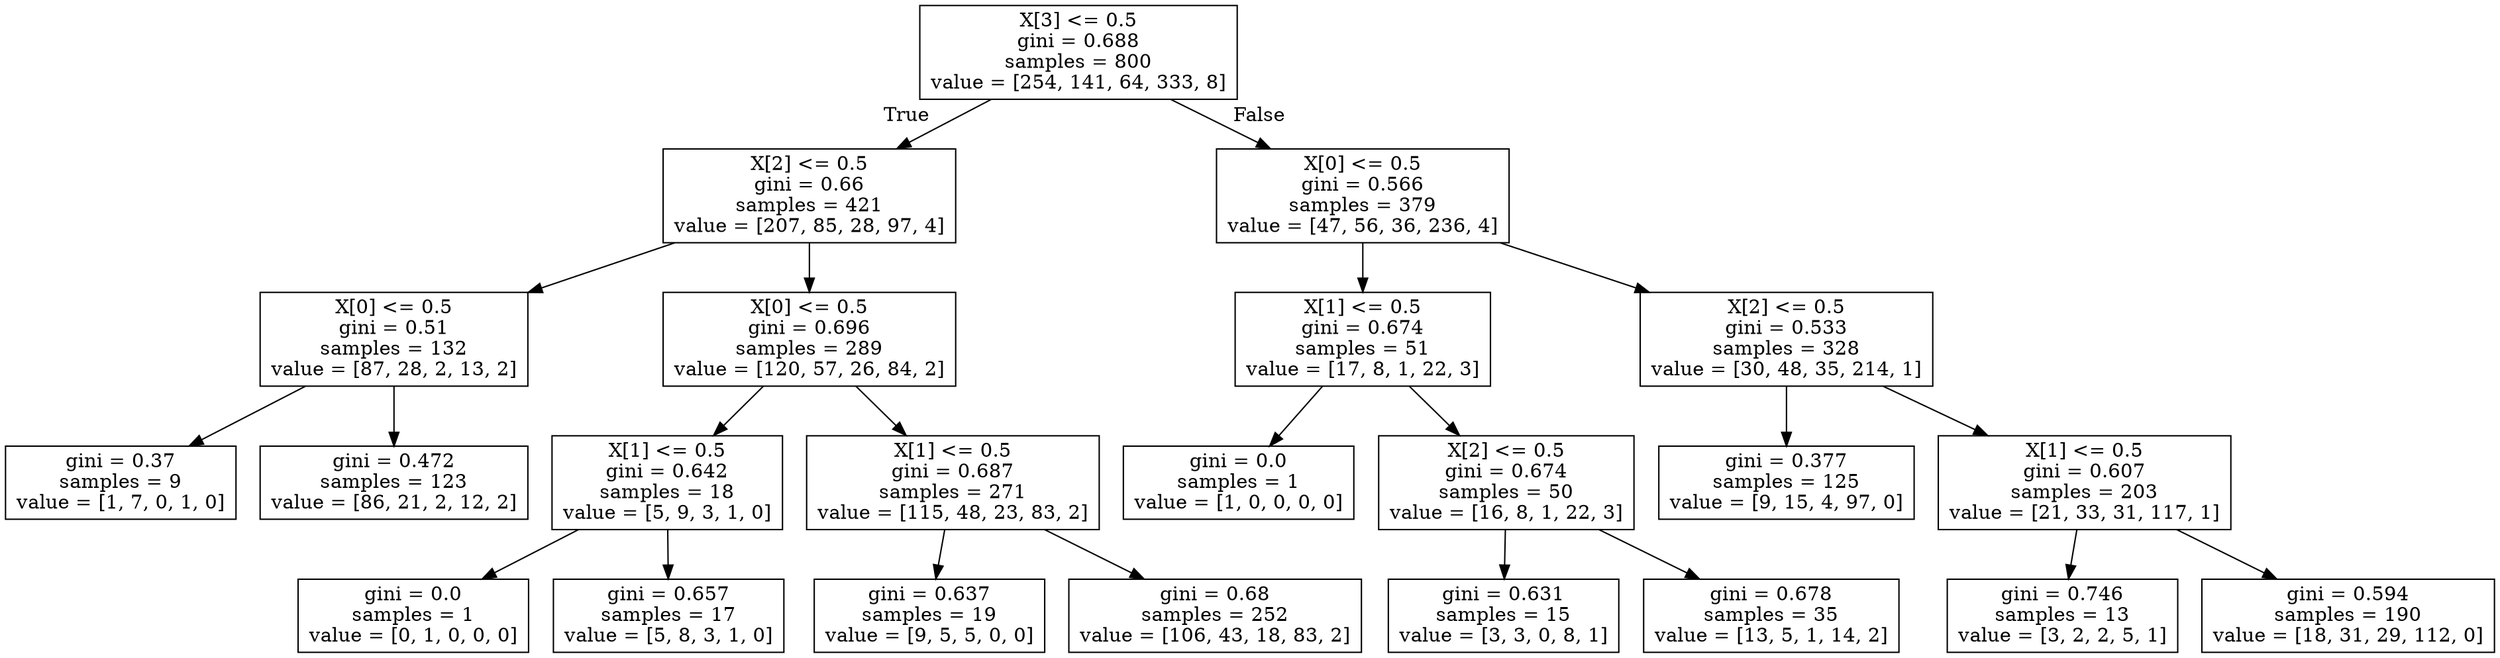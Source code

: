 digraph Tree {
node [shape=box] ;
0 [label="X[3] <= 0.5\ngini = 0.688\nsamples = 800\nvalue = [254, 141, 64, 333, 8]"] ;
1 [label="X[2] <= 0.5\ngini = 0.66\nsamples = 421\nvalue = [207, 85, 28, 97, 4]"] ;
0 -> 1 [labeldistance=2.5, labelangle=45, headlabel="True"] ;
2 [label="X[0] <= 0.5\ngini = 0.51\nsamples = 132\nvalue = [87, 28, 2, 13, 2]"] ;
1 -> 2 ;
3 [label="gini = 0.37\nsamples = 9\nvalue = [1, 7, 0, 1, 0]"] ;
2 -> 3 ;
4 [label="gini = 0.472\nsamples = 123\nvalue = [86, 21, 2, 12, 2]"] ;
2 -> 4 ;
5 [label="X[0] <= 0.5\ngini = 0.696\nsamples = 289\nvalue = [120, 57, 26, 84, 2]"] ;
1 -> 5 ;
6 [label="X[1] <= 0.5\ngini = 0.642\nsamples = 18\nvalue = [5, 9, 3, 1, 0]"] ;
5 -> 6 ;
7 [label="gini = 0.0\nsamples = 1\nvalue = [0, 1, 0, 0, 0]"] ;
6 -> 7 ;
8 [label="gini = 0.657\nsamples = 17\nvalue = [5, 8, 3, 1, 0]"] ;
6 -> 8 ;
9 [label="X[1] <= 0.5\ngini = 0.687\nsamples = 271\nvalue = [115, 48, 23, 83, 2]"] ;
5 -> 9 ;
10 [label="gini = 0.637\nsamples = 19\nvalue = [9, 5, 5, 0, 0]"] ;
9 -> 10 ;
11 [label="gini = 0.68\nsamples = 252\nvalue = [106, 43, 18, 83, 2]"] ;
9 -> 11 ;
12 [label="X[0] <= 0.5\ngini = 0.566\nsamples = 379\nvalue = [47, 56, 36, 236, 4]"] ;
0 -> 12 [labeldistance=2.5, labelangle=-45, headlabel="False"] ;
13 [label="X[1] <= 0.5\ngini = 0.674\nsamples = 51\nvalue = [17, 8, 1, 22, 3]"] ;
12 -> 13 ;
14 [label="gini = 0.0\nsamples = 1\nvalue = [1, 0, 0, 0, 0]"] ;
13 -> 14 ;
15 [label="X[2] <= 0.5\ngini = 0.674\nsamples = 50\nvalue = [16, 8, 1, 22, 3]"] ;
13 -> 15 ;
16 [label="gini = 0.631\nsamples = 15\nvalue = [3, 3, 0, 8, 1]"] ;
15 -> 16 ;
17 [label="gini = 0.678\nsamples = 35\nvalue = [13, 5, 1, 14, 2]"] ;
15 -> 17 ;
18 [label="X[2] <= 0.5\ngini = 0.533\nsamples = 328\nvalue = [30, 48, 35, 214, 1]"] ;
12 -> 18 ;
19 [label="gini = 0.377\nsamples = 125\nvalue = [9, 15, 4, 97, 0]"] ;
18 -> 19 ;
20 [label="X[1] <= 0.5\ngini = 0.607\nsamples = 203\nvalue = [21, 33, 31, 117, 1]"] ;
18 -> 20 ;
21 [label="gini = 0.746\nsamples = 13\nvalue = [3, 2, 2, 5, 1]"] ;
20 -> 21 ;
22 [label="gini = 0.594\nsamples = 190\nvalue = [18, 31, 29, 112, 0]"] ;
20 -> 22 ;
}
